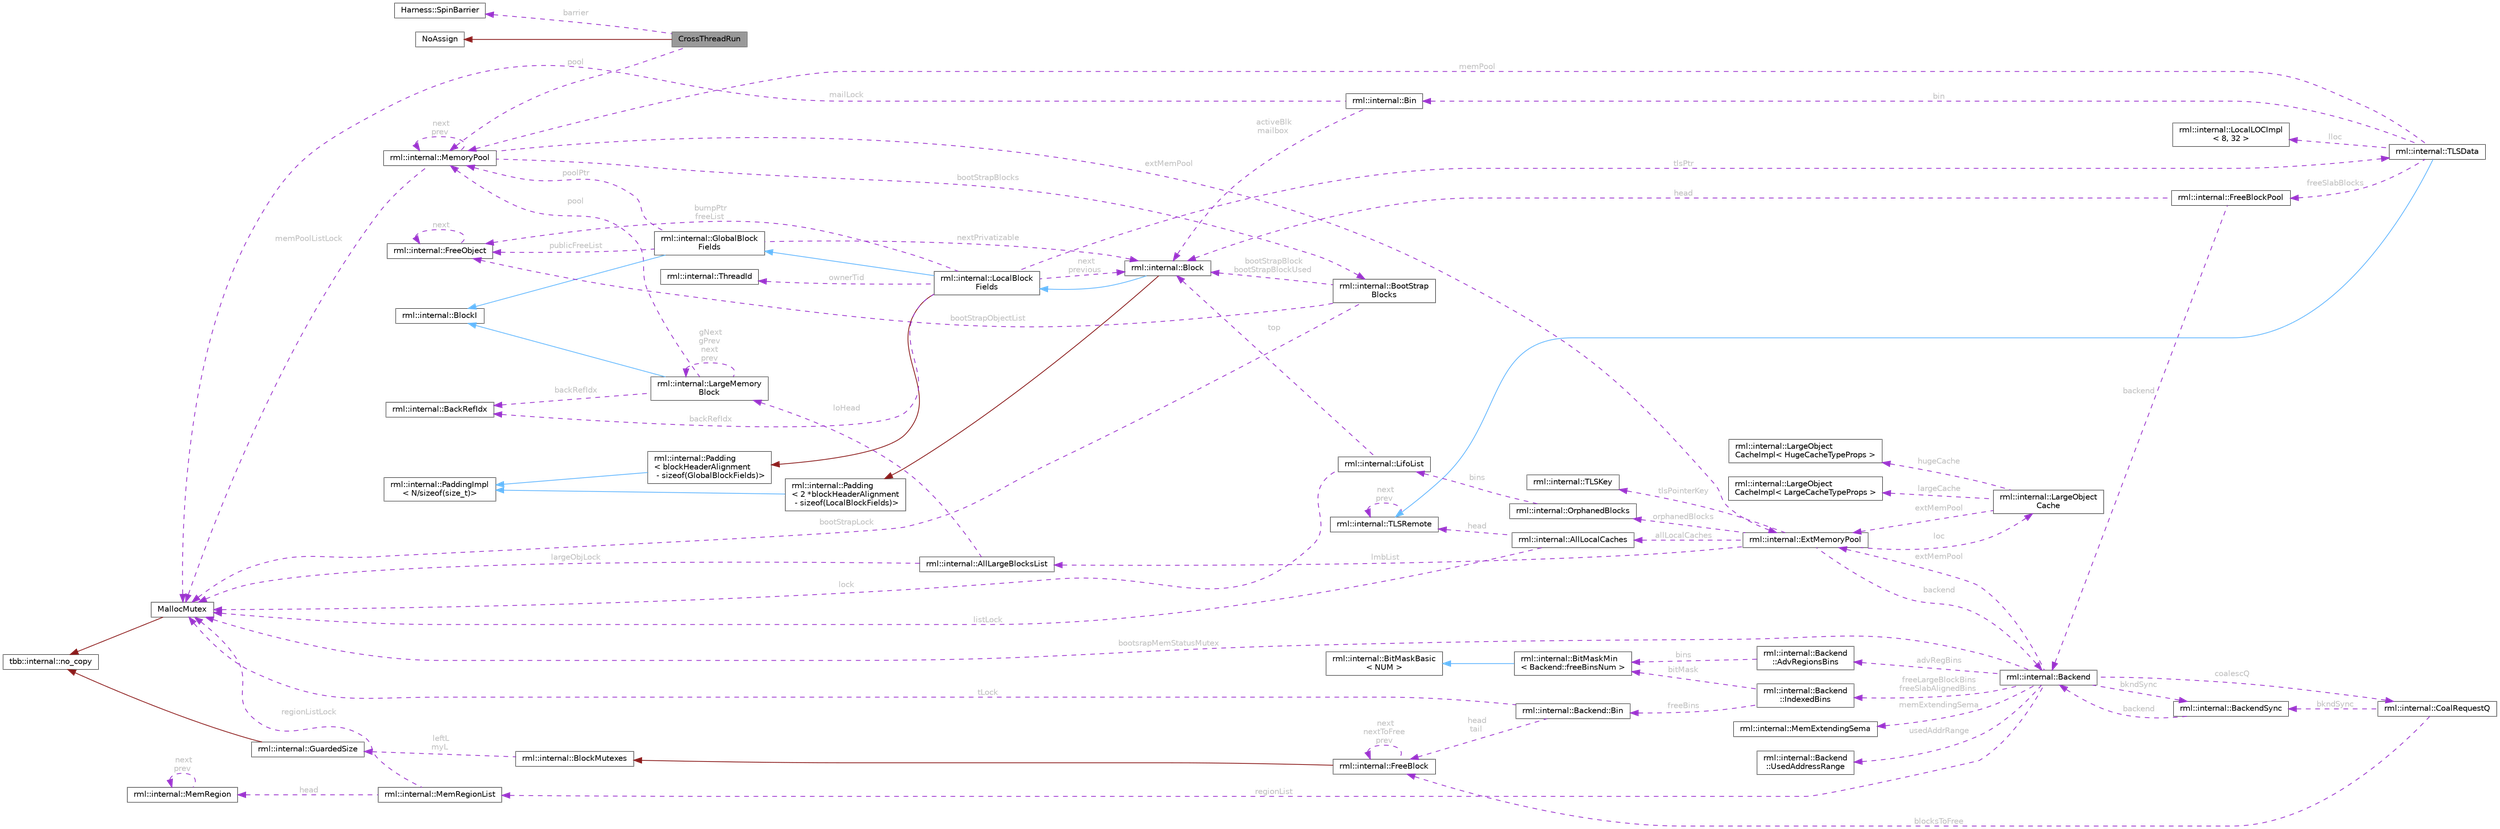 digraph "CrossThreadRun"
{
 // LATEX_PDF_SIZE
  bgcolor="transparent";
  edge [fontname=Helvetica,fontsize=10,labelfontname=Helvetica,labelfontsize=10];
  node [fontname=Helvetica,fontsize=10,shape=box,height=0.2,width=0.4];
  rankdir="LR";
  Node1 [id="Node000001",label="CrossThreadRun",height=0.2,width=0.4,color="gray40", fillcolor="grey60", style="filled", fontcolor="black",tooltip=" "];
  Node2 -> Node1 [id="edge83_Node000001_Node000002",dir="back",color="firebrick4",style="solid",tooltip=" "];
  Node2 [id="Node000002",label="NoAssign",height=0.2,width=0.4,color="gray40", fillcolor="white", style="filled",URL="$class_no_assign.html",tooltip="Base class for prohibiting compiler-generated operator="];
  Node3 -> Node1 [id="edge84_Node000001_Node000003",dir="back",color="darkorchid3",style="dashed",tooltip=" ",label=" barrier",fontcolor="grey" ];
  Node3 [id="Node000003",label="Harness::SpinBarrier",height=0.2,width=0.4,color="gray40", fillcolor="white", style="filled",URL="$class_harness_1_1_spin_barrier.html",tooltip=" "];
  Node4 -> Node1 [id="edge85_Node000001_Node000004",dir="back",color="darkorchid3",style="dashed",tooltip=" ",label=" pool",fontcolor="grey" ];
  Node4 [id="Node000004",label="rml::internal::MemoryPool",height=0.2,width=0.4,color="gray40", fillcolor="white", style="filled",URL="$classrml_1_1internal_1_1_memory_pool.html",tooltip=" "];
  Node5 -> Node4 [id="edge86_Node000004_Node000005",dir="back",color="darkorchid3",style="dashed",tooltip=" ",label=" memPoolListLock",fontcolor="grey" ];
  Node5 [id="Node000005",label="MallocMutex",height=0.2,width=0.4,color="gray40", fillcolor="white", style="filled",URL="$class_malloc_mutex.html",tooltip="Stripped down version of spin_mutex."];
  Node6 -> Node5 [id="edge87_Node000005_Node000006",dir="back",color="firebrick4",style="solid",tooltip=" "];
  Node6 [id="Node000006",label="tbb::internal::no_copy",height=0.2,width=0.4,color="gray40", fillcolor="white", style="filled",tooltip=" "];
  Node4 -> Node4 [id="edge88_Node000004_Node000004",dir="back",color="darkorchid3",style="dashed",tooltip=" ",label=" next\nprev",fontcolor="grey" ];
  Node7 -> Node4 [id="edge89_Node000004_Node000007",dir="back",color="darkorchid3",style="dashed",tooltip=" ",label=" extMemPool",fontcolor="grey" ];
  Node7 [id="Node000007",label="rml::internal::ExtMemoryPool",height=0.2,width=0.4,color="gray40", fillcolor="white", style="filled",URL="$structrml_1_1internal_1_1_ext_memory_pool.html",tooltip=" "];
  Node8 -> Node7 [id="edge90_Node000007_Node000008",dir="back",color="darkorchid3",style="dashed",tooltip=" ",label=" backend",fontcolor="grey" ];
  Node8 [id="Node000008",label="rml::internal::Backend",height=0.2,width=0.4,color="gray40", fillcolor="white", style="filled",URL="$classrml_1_1internal_1_1_backend.html",tooltip=" "];
  Node7 -> Node8 [id="edge91_Node000008_Node000007",dir="back",color="darkorchid3",style="dashed",tooltip=" ",label=" extMemPool",fontcolor="grey" ];
  Node9 -> Node8 [id="edge92_Node000008_Node000009",dir="back",color="darkorchid3",style="dashed",tooltip=" ",label=" regionList",fontcolor="grey" ];
  Node9 [id="Node000009",label="rml::internal::MemRegionList",height=0.2,width=0.4,color="gray40", fillcolor="white", style="filled",URL="$classrml_1_1internal_1_1_mem_region_list.html",tooltip=" "];
  Node5 -> Node9 [id="edge93_Node000009_Node000005",dir="back",color="darkorchid3",style="dashed",tooltip=" ",label=" regionListLock",fontcolor="grey" ];
  Node10 -> Node9 [id="edge94_Node000009_Node000010",dir="back",color="darkorchid3",style="dashed",tooltip=" ",label=" head",fontcolor="grey" ];
  Node10 [id="Node000010",label="rml::internal::MemRegion",height=0.2,width=0.4,color="gray40", fillcolor="white", style="filled",URL="$structrml_1_1internal_1_1_mem_region.html",tooltip=" "];
  Node10 -> Node10 [id="edge95_Node000010_Node000010",dir="back",color="darkorchid3",style="dashed",tooltip=" ",label=" next\nprev",fontcolor="grey" ];
  Node11 -> Node8 [id="edge96_Node000008_Node000011",dir="back",color="darkorchid3",style="dashed",tooltip=" ",label=" coalescQ",fontcolor="grey" ];
  Node11 [id="Node000011",label="rml::internal::CoalRequestQ",height=0.2,width=0.4,color="gray40", fillcolor="white", style="filled",URL="$classrml_1_1internal_1_1_coal_request_q.html",tooltip=" "];
  Node12 -> Node11 [id="edge97_Node000011_Node000012",dir="back",color="darkorchid3",style="dashed",tooltip=" ",label=" blocksToFree",fontcolor="grey" ];
  Node12 [id="Node000012",label="rml::internal::FreeBlock",height=0.2,width=0.4,color="gray40", fillcolor="white", style="filled",URL="$classrml_1_1internal_1_1_free_block.html",tooltip=" "];
  Node13 -> Node12 [id="edge98_Node000012_Node000013",dir="back",color="firebrick4",style="solid",tooltip=" "];
  Node13 [id="Node000013",label="rml::internal::BlockMutexes",height=0.2,width=0.4,color="gray40", fillcolor="white", style="filled",URL="$classrml_1_1internal_1_1_block_mutexes.html",tooltip=" "];
  Node14 -> Node13 [id="edge99_Node000013_Node000014",dir="back",color="darkorchid3",style="dashed",tooltip=" ",label=" leftL\nmyL",fontcolor="grey" ];
  Node14 [id="Node000014",label="rml::internal::GuardedSize",height=0.2,width=0.4,color="gray40", fillcolor="white", style="filled",URL="$classrml_1_1internal_1_1_guarded_size.html",tooltip=" "];
  Node6 -> Node14 [id="edge100_Node000014_Node000006",dir="back",color="firebrick4",style="solid",tooltip=" "];
  Node12 -> Node12 [id="edge101_Node000012_Node000012",dir="back",color="darkorchid3",style="dashed",tooltip=" ",label=" next\nnextToFree\nprev",fontcolor="grey" ];
  Node15 -> Node11 [id="edge102_Node000011_Node000015",dir="back",color="darkorchid3",style="dashed",tooltip=" ",label=" bkndSync",fontcolor="grey" ];
  Node15 [id="Node000015",label="rml::internal::BackendSync",height=0.2,width=0.4,color="gray40", fillcolor="white", style="filled",URL="$classrml_1_1internal_1_1_backend_sync.html",tooltip=" "];
  Node8 -> Node15 [id="edge103_Node000015_Node000008",dir="back",color="darkorchid3",style="dashed",tooltip=" ",label=" backend",fontcolor="grey" ];
  Node15 -> Node8 [id="edge104_Node000008_Node000015",dir="back",color="darkorchid3",style="dashed",tooltip=" ",label=" bkndSync",fontcolor="grey" ];
  Node16 -> Node8 [id="edge105_Node000008_Node000016",dir="back",color="darkorchid3",style="dashed",tooltip=" ",label=" memExtendingSema",fontcolor="grey" ];
  Node16 [id="Node000016",label="rml::internal::MemExtendingSema",height=0.2,width=0.4,color="gray40", fillcolor="white", style="filled",URL="$classrml_1_1internal_1_1_mem_extending_sema.html",tooltip=" "];
  Node17 -> Node8 [id="edge106_Node000008_Node000017",dir="back",color="darkorchid3",style="dashed",tooltip=" ",label=" usedAddrRange",fontcolor="grey" ];
  Node17 [id="Node000017",label="rml::internal::Backend\l::UsedAddressRange",height=0.2,width=0.4,color="gray40", fillcolor="white", style="filled",URL="$classrml_1_1internal_1_1_backend_1_1_used_address_range.html",tooltip=" "];
  Node5 -> Node8 [id="edge107_Node000008_Node000005",dir="back",color="darkorchid3",style="dashed",tooltip=" ",label=" bootsrapMemStatusMutex",fontcolor="grey" ];
  Node18 -> Node8 [id="edge108_Node000008_Node000018",dir="back",color="darkorchid3",style="dashed",tooltip=" ",label=" advRegBins",fontcolor="grey" ];
  Node18 [id="Node000018",label="rml::internal::Backend\l::AdvRegionsBins",height=0.2,width=0.4,color="gray40", fillcolor="white", style="filled",URL="$classrml_1_1internal_1_1_backend_1_1_adv_regions_bins.html",tooltip=" "];
  Node19 -> Node18 [id="edge109_Node000018_Node000019",dir="back",color="darkorchid3",style="dashed",tooltip=" ",label=" bins",fontcolor="grey" ];
  Node19 [id="Node000019",label="rml::internal::BitMaskMin\l\< Backend::freeBinsNum \>",height=0.2,width=0.4,color="gray40", fillcolor="white", style="filled",URL="$classrml_1_1internal_1_1_bit_mask_min.html",tooltip=" "];
  Node20 -> Node19 [id="edge110_Node000019_Node000020",dir="back",color="steelblue1",style="solid",tooltip=" "];
  Node20 [id="Node000020",label="rml::internal::BitMaskBasic\l\< NUM \>",height=0.2,width=0.4,color="gray40", fillcolor="white", style="filled",URL="$classrml_1_1internal_1_1_bit_mask_basic.html",tooltip=" "];
  Node21 -> Node8 [id="edge111_Node000008_Node000021",dir="back",color="darkorchid3",style="dashed",tooltip=" ",label=" freeLargeBlockBins\nfreeSlabAlignedBins",fontcolor="grey" ];
  Node21 [id="Node000021",label="rml::internal::Backend\l::IndexedBins",height=0.2,width=0.4,color="gray40", fillcolor="white", style="filled",URL="$classrml_1_1internal_1_1_backend_1_1_indexed_bins.html",tooltip=" "];
  Node19 -> Node21 [id="edge112_Node000021_Node000019",dir="back",color="darkorchid3",style="dashed",tooltip=" ",label=" bitMask",fontcolor="grey" ];
  Node22 -> Node21 [id="edge113_Node000021_Node000022",dir="back",color="darkorchid3",style="dashed",tooltip=" ",label=" freeBins",fontcolor="grey" ];
  Node22 [id="Node000022",label="rml::internal::Backend::Bin",height=0.2,width=0.4,color="gray40", fillcolor="white", style="filled",URL="$structrml_1_1internal_1_1_backend_1_1_bin.html",tooltip=" "];
  Node12 -> Node22 [id="edge114_Node000022_Node000012",dir="back",color="darkorchid3",style="dashed",tooltip=" ",label=" head\ntail",fontcolor="grey" ];
  Node5 -> Node22 [id="edge115_Node000022_Node000005",dir="back",color="darkorchid3",style="dashed",tooltip=" ",label=" tLock",fontcolor="grey" ];
  Node23 -> Node7 [id="edge116_Node000007_Node000023",dir="back",color="darkorchid3",style="dashed",tooltip=" ",label=" loc",fontcolor="grey" ];
  Node23 [id="Node000023",label="rml::internal::LargeObject\lCache",height=0.2,width=0.4,color="gray40", fillcolor="white", style="filled",URL="$classrml_1_1internal_1_1_large_object_cache.html",tooltip=" "];
  Node24 -> Node23 [id="edge117_Node000023_Node000024",dir="back",color="darkorchid3",style="dashed",tooltip=" ",label=" hugeCache",fontcolor="grey" ];
  Node24 [id="Node000024",label="rml::internal::LargeObject\lCacheImpl\< HugeCacheTypeProps \>",height=0.2,width=0.4,color="gray40", fillcolor="white", style="filled",URL="$classrml_1_1internal_1_1_large_object_cache_impl.html",tooltip=" "];
  Node25 -> Node23 [id="edge118_Node000023_Node000025",dir="back",color="darkorchid3",style="dashed",tooltip=" ",label=" largeCache",fontcolor="grey" ];
  Node25 [id="Node000025",label="rml::internal::LargeObject\lCacheImpl\< LargeCacheTypeProps \>",height=0.2,width=0.4,color="gray40", fillcolor="white", style="filled",URL="$classrml_1_1internal_1_1_large_object_cache_impl.html",tooltip=" "];
  Node7 -> Node23 [id="edge119_Node000023_Node000007",dir="back",color="darkorchid3",style="dashed",tooltip=" ",label=" extMemPool",fontcolor="grey" ];
  Node26 -> Node7 [id="edge120_Node000007_Node000026",dir="back",color="darkorchid3",style="dashed",tooltip=" ",label=" allLocalCaches",fontcolor="grey" ];
  Node26 [id="Node000026",label="rml::internal::AllLocalCaches",height=0.2,width=0.4,color="gray40", fillcolor="white", style="filled",URL="$classrml_1_1internal_1_1_all_local_caches.html",tooltip=" "];
  Node27 -> Node26 [id="edge121_Node000026_Node000027",dir="back",color="darkorchid3",style="dashed",tooltip=" ",label=" head",fontcolor="grey" ];
  Node27 [id="Node000027",label="rml::internal::TLSRemote",height=0.2,width=0.4,color="gray40", fillcolor="white", style="filled",URL="$structrml_1_1internal_1_1_t_l_s_remote.html",tooltip=" "];
  Node27 -> Node27 [id="edge122_Node000027_Node000027",dir="back",color="darkorchid3",style="dashed",tooltip=" ",label=" next\nprev",fontcolor="grey" ];
  Node5 -> Node26 [id="edge123_Node000026_Node000005",dir="back",color="darkorchid3",style="dashed",tooltip=" ",label=" listLock",fontcolor="grey" ];
  Node28 -> Node7 [id="edge124_Node000007_Node000028",dir="back",color="darkorchid3",style="dashed",tooltip=" ",label=" orphanedBlocks",fontcolor="grey" ];
  Node28 [id="Node000028",label="rml::internal::OrphanedBlocks",height=0.2,width=0.4,color="gray40", fillcolor="white", style="filled",URL="$classrml_1_1internal_1_1_orphaned_blocks.html",tooltip=" "];
  Node29 -> Node28 [id="edge125_Node000028_Node000029",dir="back",color="darkorchid3",style="dashed",tooltip=" ",label=" bins",fontcolor="grey" ];
  Node29 [id="Node000029",label="rml::internal::LifoList",height=0.2,width=0.4,color="gray40", fillcolor="white", style="filled",URL="$classrml_1_1internal_1_1_lifo_list.html",tooltip=" "];
  Node30 -> Node29 [id="edge126_Node000029_Node000030",dir="back",color="darkorchid3",style="dashed",tooltip=" ",label=" top",fontcolor="grey" ];
  Node30 [id="Node000030",label="rml::internal::Block",height=0.2,width=0.4,color="gray40", fillcolor="white", style="filled",URL="$classrml_1_1internal_1_1_block.html",tooltip=" "];
  Node31 -> Node30 [id="edge127_Node000030_Node000031",dir="back",color="steelblue1",style="solid",tooltip=" "];
  Node31 [id="Node000031",label="rml::internal::LocalBlock\lFields",height=0.2,width=0.4,color="gray40", fillcolor="white", style="filled",URL="$classrml_1_1internal_1_1_local_block_fields.html",tooltip=" "];
  Node32 -> Node31 [id="edge128_Node000031_Node000032",dir="back",color="steelblue1",style="solid",tooltip=" "];
  Node32 [id="Node000032",label="rml::internal::GlobalBlock\lFields",height=0.2,width=0.4,color="gray40", fillcolor="white", style="filled",URL="$classrml_1_1internal_1_1_global_block_fields.html",tooltip=" "];
  Node33 -> Node32 [id="edge129_Node000032_Node000033",dir="back",color="steelblue1",style="solid",tooltip=" "];
  Node33 [id="Node000033",label="rml::internal::BlockI",height=0.2,width=0.4,color="gray40", fillcolor="white", style="filled",URL="$classrml_1_1internal_1_1_block_i.html",tooltip=" "];
  Node34 -> Node32 [id="edge130_Node000032_Node000034",dir="back",color="darkorchid3",style="dashed",tooltip=" ",label=" publicFreeList",fontcolor="grey" ];
  Node34 [id="Node000034",label="rml::internal::FreeObject",height=0.2,width=0.4,color="gray40", fillcolor="white", style="filled",URL="$structrml_1_1internal_1_1_free_object.html",tooltip=" "];
  Node34 -> Node34 [id="edge131_Node000034_Node000034",dir="back",color="darkorchid3",style="dashed",tooltip=" ",label=" next",fontcolor="grey" ];
  Node30 -> Node32 [id="edge132_Node000032_Node000030",dir="back",color="darkorchid3",style="dashed",tooltip=" ",label=" nextPrivatizable",fontcolor="grey" ];
  Node4 -> Node32 [id="edge133_Node000032_Node000004",dir="back",color="darkorchid3",style="dashed",tooltip=" ",label=" poolPtr",fontcolor="grey" ];
  Node35 -> Node31 [id="edge134_Node000031_Node000035",dir="back",color="firebrick4",style="solid",tooltip=" "];
  Node35 [id="Node000035",label="rml::internal::Padding\l\< blockHeaderAlignment\l - sizeof(GlobalBlockFields)\>",height=0.2,width=0.4,color="gray40", fillcolor="white", style="filled",URL="$structrml_1_1internal_1_1_padding.html",tooltip=" "];
  Node36 -> Node35 [id="edge135_Node000035_Node000036",dir="back",color="steelblue1",style="solid",tooltip=" "];
  Node36 [id="Node000036",label="rml::internal::PaddingImpl\l\< N/sizeof(size_t)\>",height=0.2,width=0.4,color="gray40", fillcolor="white", style="filled",URL="$structrml_1_1internal_1_1_padding_impl.html",tooltip=" "];
  Node30 -> Node31 [id="edge136_Node000031_Node000030",dir="back",color="darkorchid3",style="dashed",tooltip=" ",label=" next\nprevious",fontcolor="grey" ];
  Node34 -> Node31 [id="edge137_Node000031_Node000034",dir="back",color="darkorchid3",style="dashed",tooltip=" ",label=" bumpPtr\nfreeList",fontcolor="grey" ];
  Node37 -> Node31 [id="edge138_Node000031_Node000037",dir="back",color="darkorchid3",style="dashed",tooltip=" ",label=" tlsPtr",fontcolor="grey" ];
  Node37 [id="Node000037",label="rml::internal::TLSData",height=0.2,width=0.4,color="gray40", fillcolor="white", style="filled",URL="$classrml_1_1internal_1_1_t_l_s_data.html",tooltip=" "];
  Node27 -> Node37 [id="edge139_Node000037_Node000027",dir="back",color="steelblue1",style="solid",tooltip=" "];
  Node4 -> Node37 [id="edge140_Node000037_Node000004",dir="back",color="darkorchid3",style="dashed",tooltip=" ",label=" memPool",fontcolor="grey" ];
  Node38 -> Node37 [id="edge141_Node000037_Node000038",dir="back",color="darkorchid3",style="dashed",tooltip=" ",label=" bin",fontcolor="grey" ];
  Node38 [id="Node000038",label="rml::internal::Bin",height=0.2,width=0.4,color="gray40", fillcolor="white", style="filled",URL="$classrml_1_1internal_1_1_bin.html",tooltip=" "];
  Node30 -> Node38 [id="edge142_Node000038_Node000030",dir="back",color="darkorchid3",style="dashed",tooltip=" ",label=" activeBlk\nmailbox",fontcolor="grey" ];
  Node5 -> Node38 [id="edge143_Node000038_Node000005",dir="back",color="darkorchid3",style="dashed",tooltip=" ",label=" mailLock",fontcolor="grey" ];
  Node39 -> Node37 [id="edge144_Node000037_Node000039",dir="back",color="darkorchid3",style="dashed",tooltip=" ",label=" freeSlabBlocks",fontcolor="grey" ];
  Node39 [id="Node000039",label="rml::internal::FreeBlockPool",height=0.2,width=0.4,color="gray40", fillcolor="white", style="filled",URL="$classrml_1_1internal_1_1_free_block_pool.html",tooltip=" "];
  Node30 -> Node39 [id="edge145_Node000039_Node000030",dir="back",color="darkorchid3",style="dashed",tooltip=" ",label=" head",fontcolor="grey" ];
  Node8 -> Node39 [id="edge146_Node000039_Node000008",dir="back",color="darkorchid3",style="dashed",tooltip=" ",label=" backend",fontcolor="grey" ];
  Node40 -> Node37 [id="edge147_Node000037_Node000040",dir="back",color="darkorchid3",style="dashed",tooltip=" ",label=" lloc",fontcolor="grey" ];
  Node40 [id="Node000040",label="rml::internal::LocalLOCImpl\l\< 8, 32 \>",height=0.2,width=0.4,color="gray40", fillcolor="white", style="filled",URL="$classrml_1_1internal_1_1_local_l_o_c_impl.html",tooltip=" "];
  Node41 -> Node31 [id="edge148_Node000031_Node000041",dir="back",color="darkorchid3",style="dashed",tooltip=" ",label=" ownerTid",fontcolor="grey" ];
  Node41 [id="Node000041",label="rml::internal::ThreadId",height=0.2,width=0.4,color="gray40", fillcolor="white", style="filled",URL="$classrml_1_1internal_1_1_thread_id.html",tooltip=" "];
  Node42 -> Node31 [id="edge149_Node000031_Node000042",dir="back",color="darkorchid3",style="dashed",tooltip=" ",label=" backRefIdx",fontcolor="grey" ];
  Node42 [id="Node000042",label="rml::internal::BackRefIdx",height=0.2,width=0.4,color="gray40", fillcolor="white", style="filled",URL="$classrml_1_1internal_1_1_back_ref_idx.html",tooltip=" "];
  Node43 -> Node30 [id="edge150_Node000030_Node000043",dir="back",color="firebrick4",style="solid",tooltip=" "];
  Node43 [id="Node000043",label="rml::internal::Padding\l\< 2 *blockHeaderAlignment\l - sizeof(LocalBlockFields)\>",height=0.2,width=0.4,color="gray40", fillcolor="white", style="filled",URL="$structrml_1_1internal_1_1_padding.html",tooltip=" "];
  Node36 -> Node43 [id="edge151_Node000043_Node000036",dir="back",color="steelblue1",style="solid",tooltip=" "];
  Node5 -> Node29 [id="edge152_Node000029_Node000005",dir="back",color="darkorchid3",style="dashed",tooltip=" ",label=" lock",fontcolor="grey" ];
  Node44 -> Node7 [id="edge153_Node000007_Node000044",dir="back",color="darkorchid3",style="dashed",tooltip=" ",label=" lmbList",fontcolor="grey" ];
  Node44 [id="Node000044",label="rml::internal::AllLargeBlocksList",height=0.2,width=0.4,color="gray40", fillcolor="white", style="filled",URL="$classrml_1_1internal_1_1_all_large_blocks_list.html",tooltip=" "];
  Node5 -> Node44 [id="edge154_Node000044_Node000005",dir="back",color="darkorchid3",style="dashed",tooltip=" ",label=" largeObjLock",fontcolor="grey" ];
  Node45 -> Node44 [id="edge155_Node000044_Node000045",dir="back",color="darkorchid3",style="dashed",tooltip=" ",label=" loHead",fontcolor="grey" ];
  Node45 [id="Node000045",label="rml::internal::LargeMemory\lBlock",height=0.2,width=0.4,color="gray40", fillcolor="white", style="filled",URL="$structrml_1_1internal_1_1_large_memory_block.html",tooltip=" "];
  Node33 -> Node45 [id="edge156_Node000045_Node000033",dir="back",color="steelblue1",style="solid",tooltip=" "];
  Node4 -> Node45 [id="edge157_Node000045_Node000004",dir="back",color="darkorchid3",style="dashed",tooltip=" ",label=" pool",fontcolor="grey" ];
  Node45 -> Node45 [id="edge158_Node000045_Node000045",dir="back",color="darkorchid3",style="dashed",tooltip=" ",label=" gNext\ngPrev\nnext\nprev",fontcolor="grey" ];
  Node42 -> Node45 [id="edge159_Node000045_Node000042",dir="back",color="darkorchid3",style="dashed",tooltip=" ",label=" backRefIdx",fontcolor="grey" ];
  Node46 -> Node7 [id="edge160_Node000007_Node000046",dir="back",color="darkorchid3",style="dashed",tooltip=" ",label=" tlsPointerKey",fontcolor="grey" ];
  Node46 [id="Node000046",label="rml::internal::TLSKey",height=0.2,width=0.4,color="gray40", fillcolor="white", style="filled",URL="$classrml_1_1internal_1_1_t_l_s_key.html",tooltip=" "];
  Node47 -> Node4 [id="edge161_Node000004_Node000047",dir="back",color="darkorchid3",style="dashed",tooltip=" ",label=" bootStrapBlocks",fontcolor="grey" ];
  Node47 [id="Node000047",label="rml::internal::BootStrap\lBlocks",height=0.2,width=0.4,color="gray40", fillcolor="white", style="filled",URL="$classrml_1_1internal_1_1_boot_strap_blocks.html",tooltip=" "];
  Node5 -> Node47 [id="edge162_Node000047_Node000005",dir="back",color="darkorchid3",style="dashed",tooltip=" ",label=" bootStrapLock",fontcolor="grey" ];
  Node30 -> Node47 [id="edge163_Node000047_Node000030",dir="back",color="darkorchid3",style="dashed",tooltip=" ",label=" bootStrapBlock\nbootStrapBlockUsed",fontcolor="grey" ];
  Node34 -> Node47 [id="edge164_Node000047_Node000034",dir="back",color="darkorchid3",style="dashed",tooltip=" ",label=" bootStrapObjectList",fontcolor="grey" ];
}
